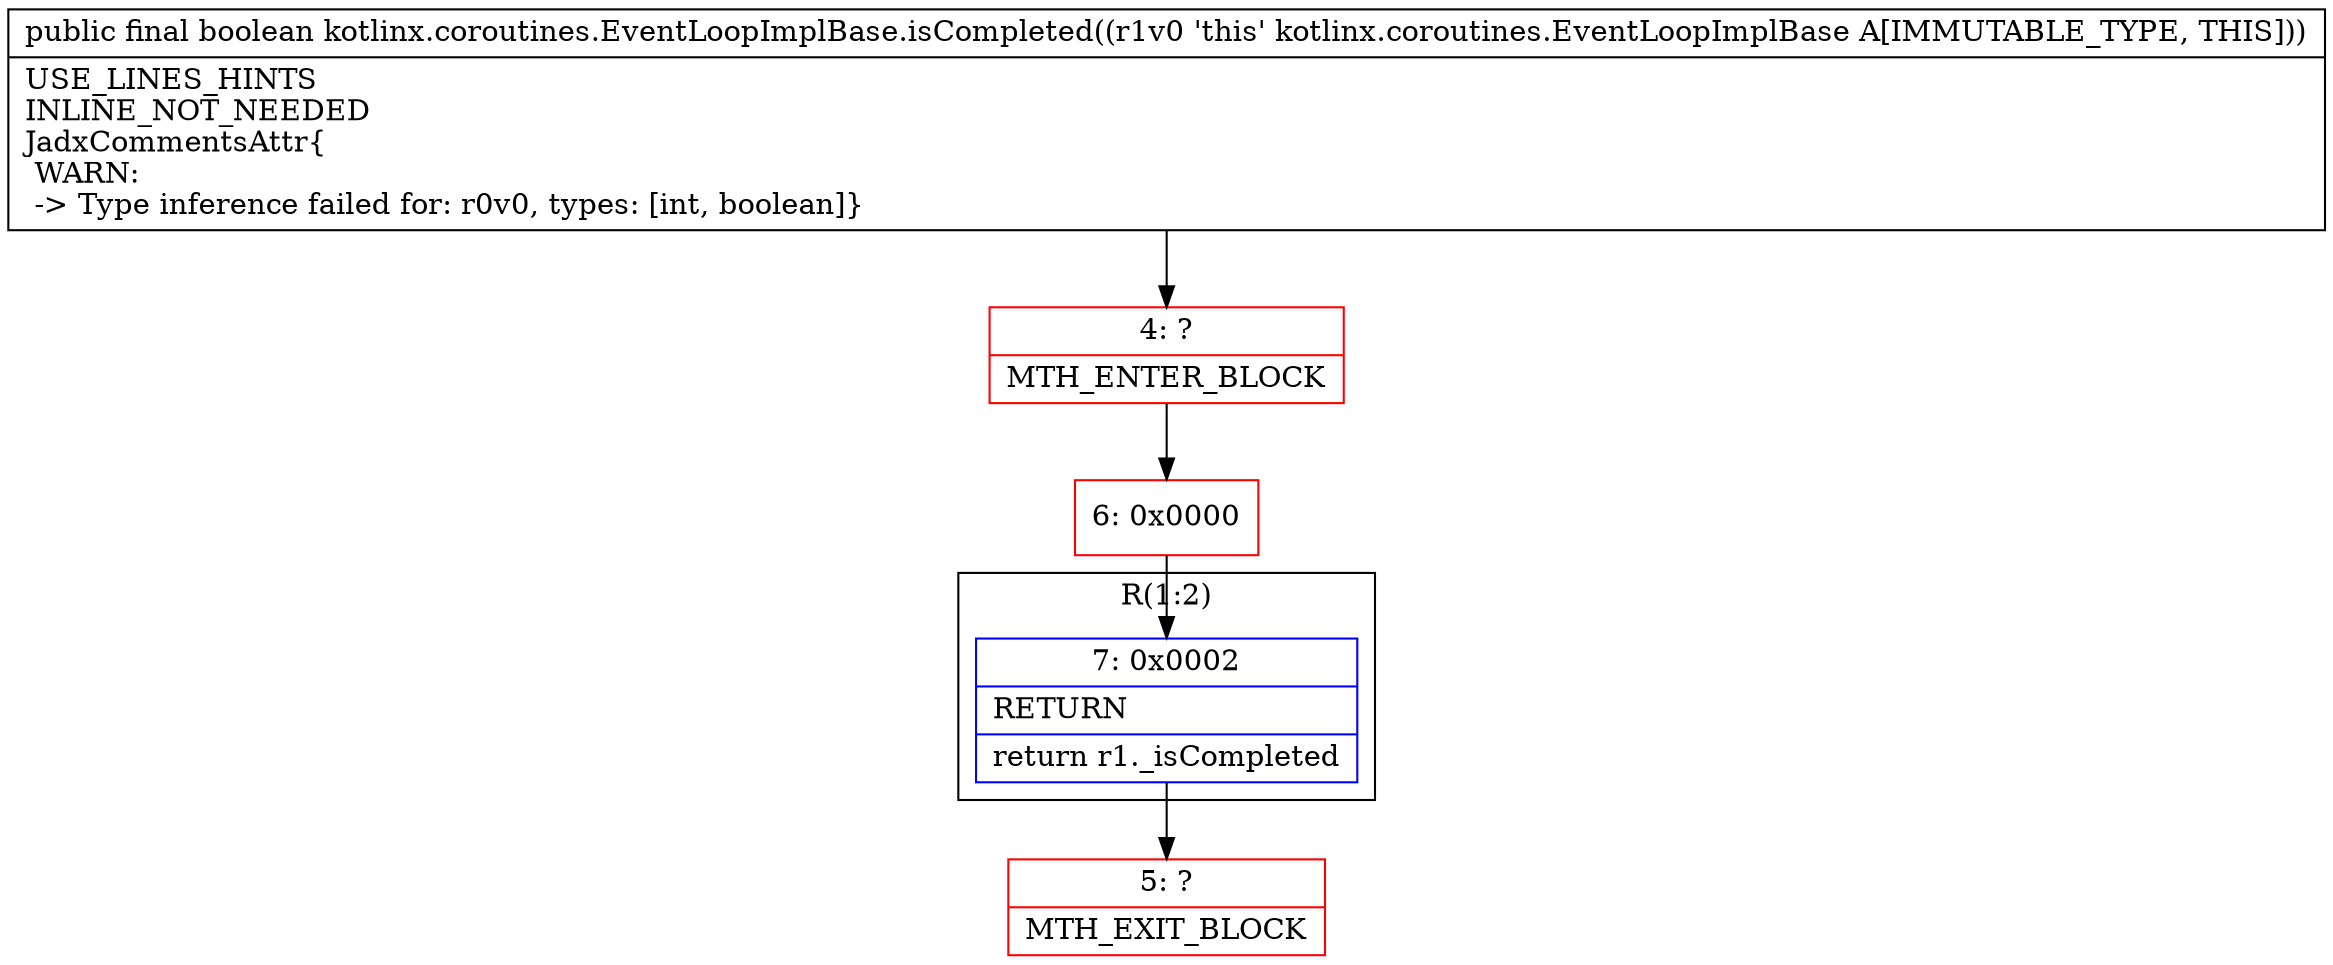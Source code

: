 digraph "CFG forkotlinx.coroutines.EventLoopImplBase.isCompleted()Z" {
subgraph cluster_Region_1045680819 {
label = "R(1:2)";
node [shape=record,color=blue];
Node_7 [shape=record,label="{7\:\ 0x0002|RETURN\l|return r1._isCompleted\l}"];
}
Node_4 [shape=record,color=red,label="{4\:\ ?|MTH_ENTER_BLOCK\l}"];
Node_6 [shape=record,color=red,label="{6\:\ 0x0000}"];
Node_5 [shape=record,color=red,label="{5\:\ ?|MTH_EXIT_BLOCK\l}"];
MethodNode[shape=record,label="{public final boolean kotlinx.coroutines.EventLoopImplBase.isCompleted((r1v0 'this' kotlinx.coroutines.EventLoopImplBase A[IMMUTABLE_TYPE, THIS]))  | USE_LINES_HINTS\lINLINE_NOT_NEEDED\lJadxCommentsAttr\{\l WARN: \l \-\> Type inference failed for: r0v0, types: [int, boolean]\}\l}"];
MethodNode -> Node_4;Node_7 -> Node_5;
Node_4 -> Node_6;
Node_6 -> Node_7;
}

